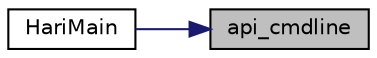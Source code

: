 digraph "api_cmdline"
{
 // LATEX_PDF_SIZE
  edge [fontname="Helvetica",fontsize="10",labelfontname="Helvetica",labelfontsize="10"];
  node [fontname="Helvetica",fontsize="10",shape=record];
  rankdir="RL";
  Node1 [label="api_cmdline",height=0.2,width=0.4,color="black", fillcolor="grey75", style="filled", fontcolor="black",tooltip="コマンドラインの取得を行います"];
  Node1 -> Node2 [dir="back",color="midnightblue",fontsize="10",style="solid",fontname="Helvetica"];
  Node2 [label="HariMain",height=0.2,width=0.4,color="black", fillcolor="white", style="filled",URL="$calc_8c.html#a3bfd04b86eb41bd7301c75a3df6a89e0",tooltip=" "];
}
